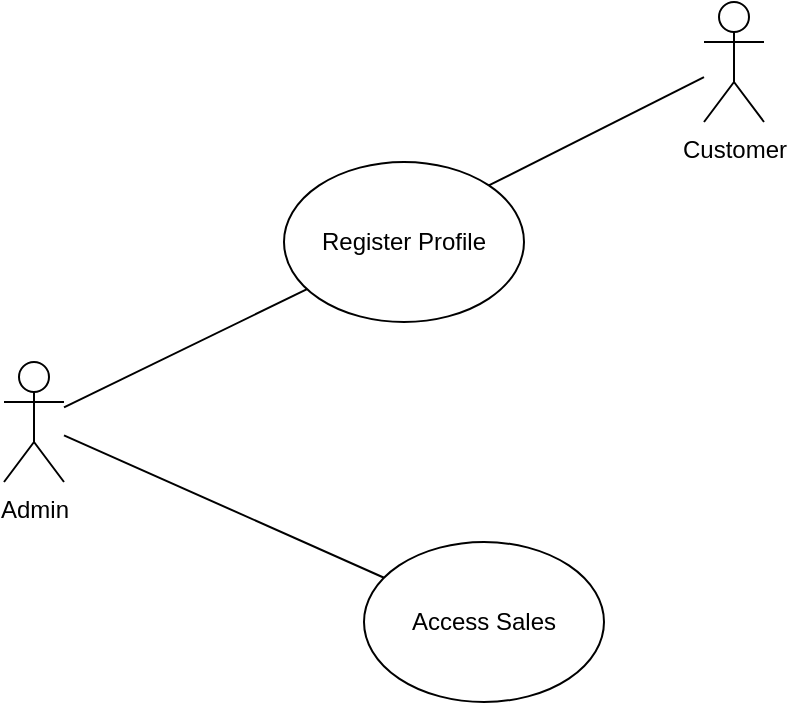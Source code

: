 <mxfile version="16.6.1" type="github">
  <diagram id="yfv7VUzCt2UzwEjTqQSv" name="Page-1">
    <mxGraphModel dx="1422" dy="794" grid="1" gridSize="10" guides="1" tooltips="1" connect="1" arrows="1" fold="1" page="1" pageScale="1" pageWidth="850" pageHeight="1100" math="0" shadow="0">
      <root>
        <mxCell id="0" />
        <mxCell id="1" parent="0" />
        <mxCell id="sBM6YlFTPOiu_uu4nSc2-9" style="rounded=0;orthogonalLoop=1;jettySize=auto;html=1;endArrow=none;endFill=0;" parent="1" source="sBM6YlFTPOiu_uu4nSc2-1" target="sBM6YlFTPOiu_uu4nSc2-2" edge="1">
          <mxGeometry relative="1" as="geometry" />
        </mxCell>
        <mxCell id="sBM6YlFTPOiu_uu4nSc2-1" value="Admin&lt;br&gt;" style="shape=umlActor;verticalLabelPosition=bottom;verticalAlign=top;html=1;outlineConnect=0;" parent="1" vertex="1">
          <mxGeometry x="50" y="220" width="30" height="60" as="geometry" />
        </mxCell>
        <mxCell id="sBM6YlFTPOiu_uu4nSc2-2" value="Register Profile" style="ellipse;whiteSpace=wrap;html=1;" parent="1" vertex="1">
          <mxGeometry x="190" y="120" width="120" height="80" as="geometry" />
        </mxCell>
        <mxCell id="Oo39pvtyWeNE34Kcrwdv-2" style="rounded=0;orthogonalLoop=1;jettySize=auto;html=1;entryX=1;entryY=0;entryDx=0;entryDy=0;endArrow=none;endFill=0;" parent="1" source="Oo39pvtyWeNE34Kcrwdv-1" target="sBM6YlFTPOiu_uu4nSc2-2" edge="1">
          <mxGeometry relative="1" as="geometry" />
        </mxCell>
        <mxCell id="Oo39pvtyWeNE34Kcrwdv-1" value="Customer&lt;br&gt;" style="shape=umlActor;verticalLabelPosition=bottom;verticalAlign=top;html=1;outlineConnect=0;" parent="1" vertex="1">
          <mxGeometry x="400" y="40" width="30" height="60" as="geometry" />
        </mxCell>
        <mxCell id="2dhh7tK5pIYXr-tJcNr4-2" style="rounded=0;orthogonalLoop=1;jettySize=auto;html=1;endArrow=none;endFill=0;" edge="1" parent="1" source="2dhh7tK5pIYXr-tJcNr4-1" target="sBM6YlFTPOiu_uu4nSc2-1">
          <mxGeometry relative="1" as="geometry" />
        </mxCell>
        <mxCell id="2dhh7tK5pIYXr-tJcNr4-1" value="Access Sales" style="ellipse;whiteSpace=wrap;html=1;" vertex="1" parent="1">
          <mxGeometry x="230" y="310" width="120" height="80" as="geometry" />
        </mxCell>
      </root>
    </mxGraphModel>
  </diagram>
</mxfile>
